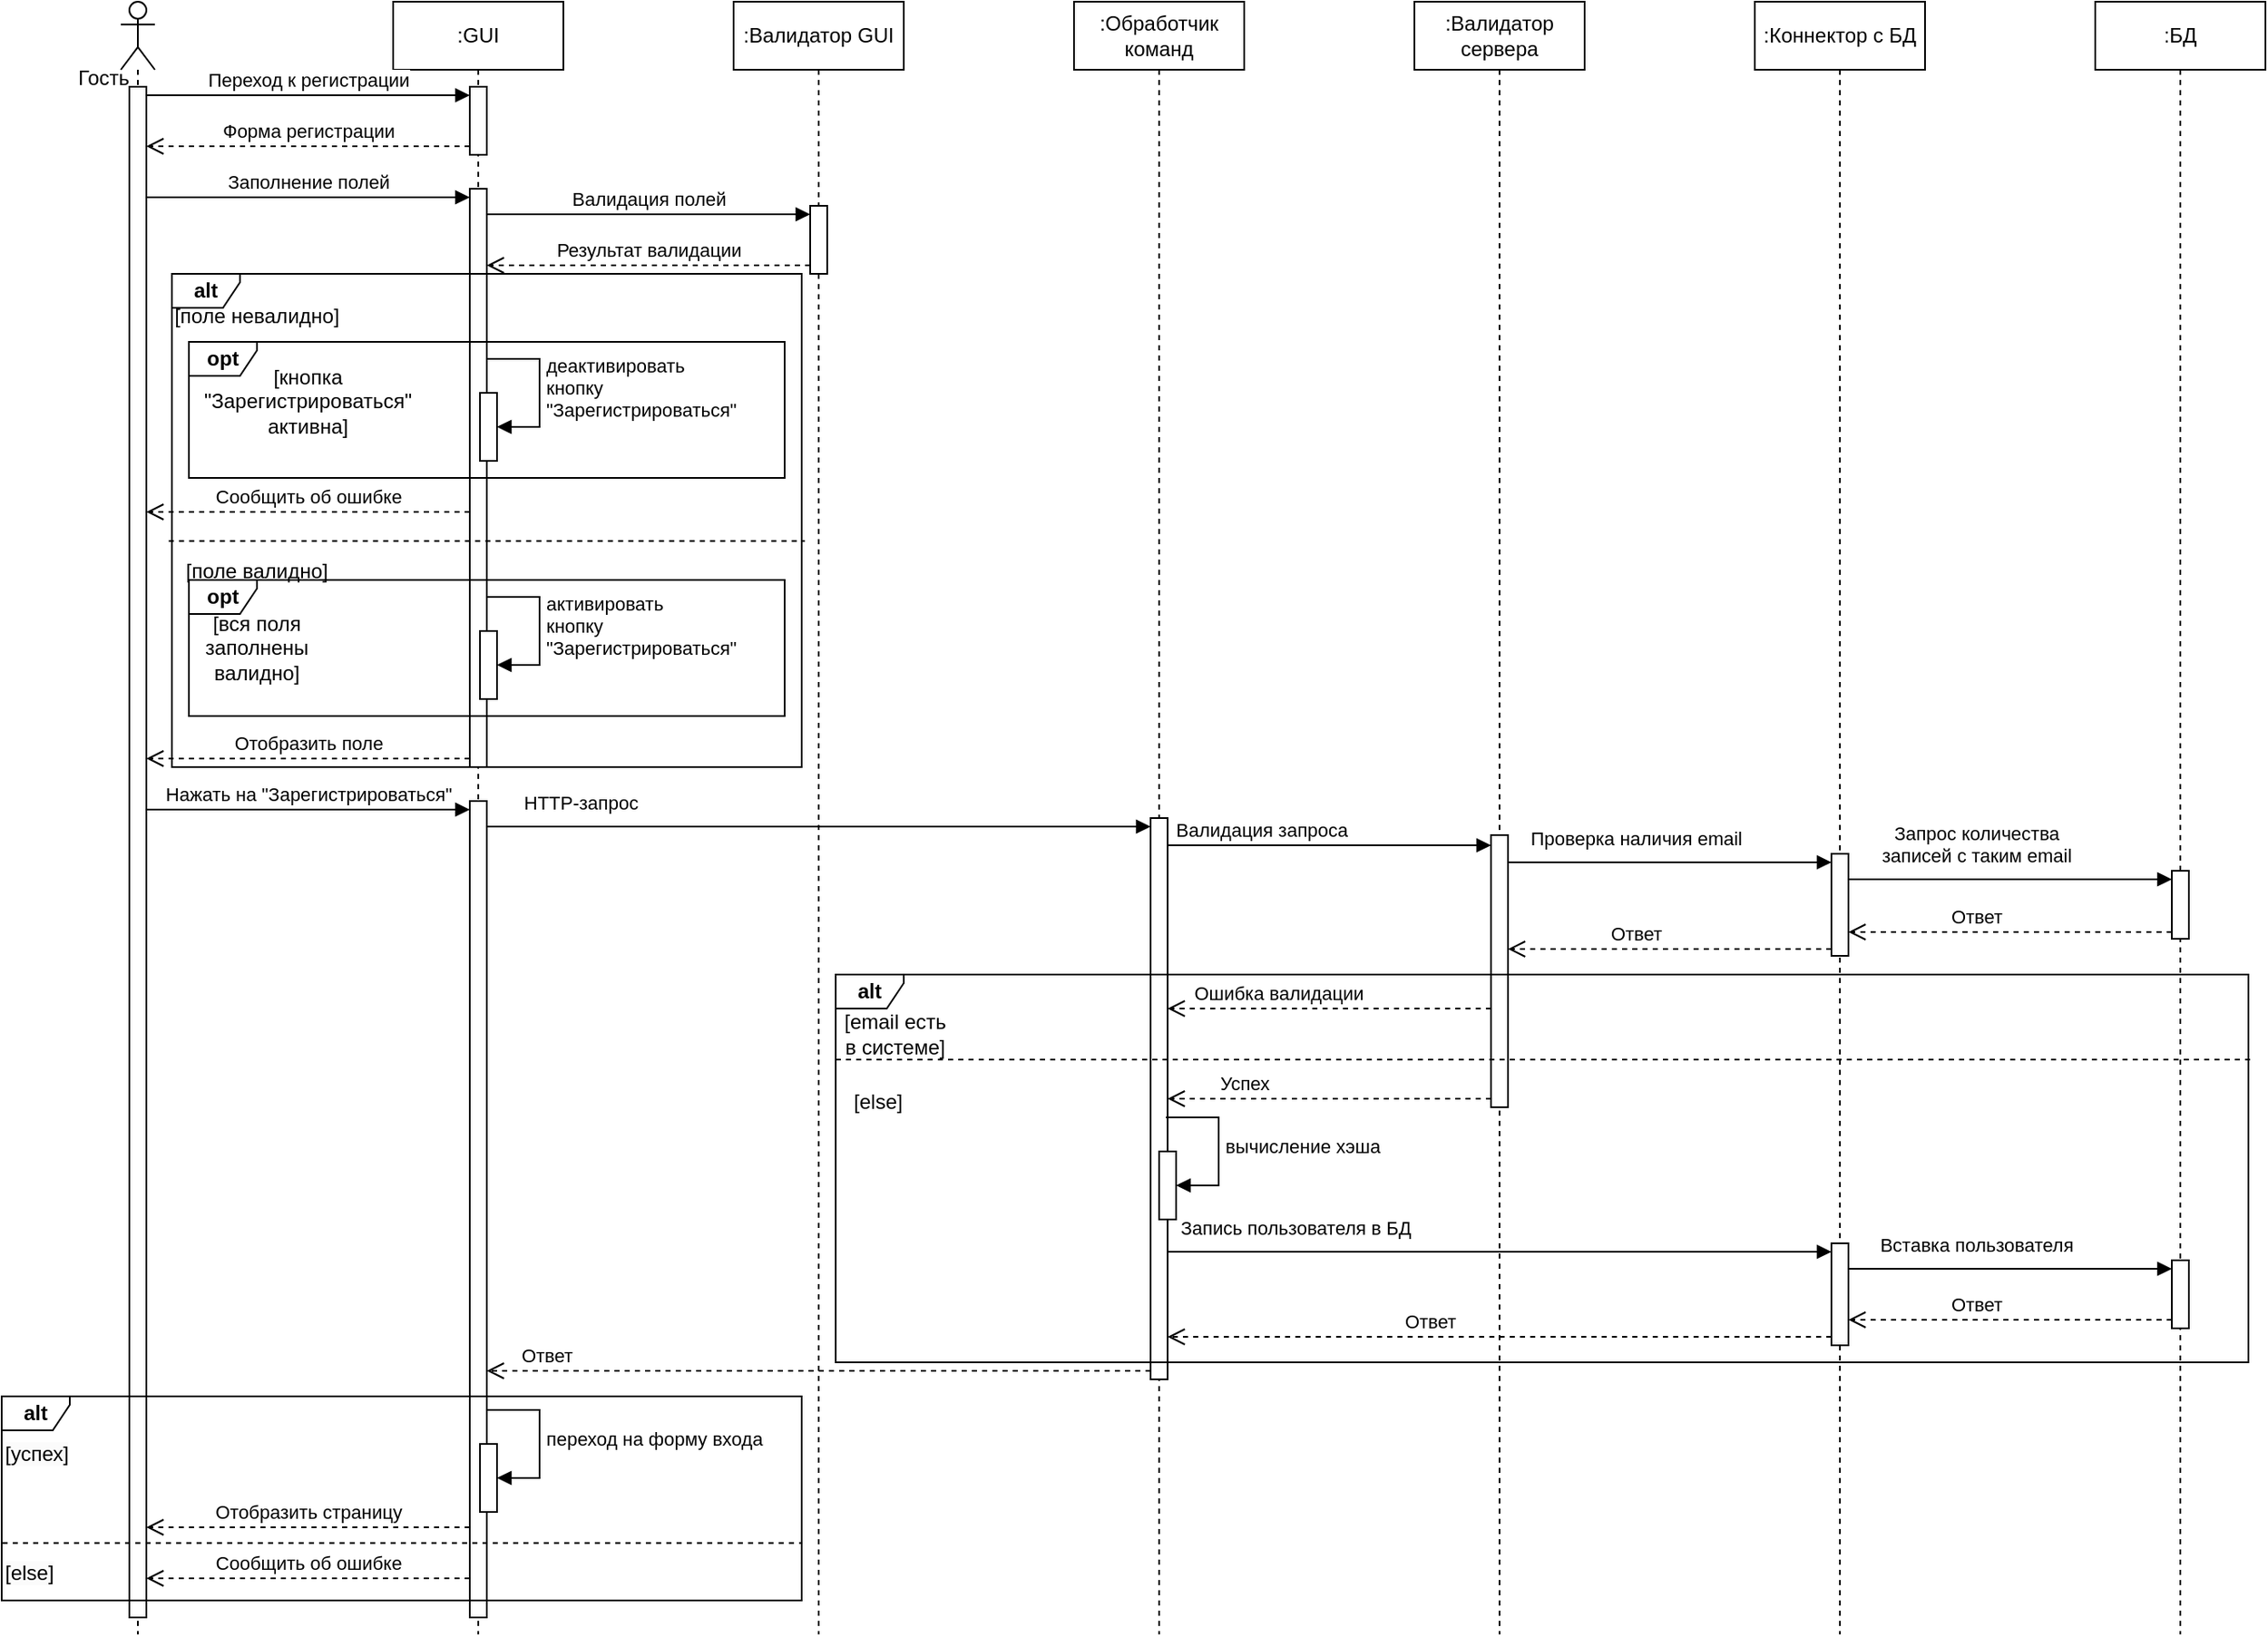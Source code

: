 <mxfile version="23.1.5" type="device">
  <diagram name="Страница — 1" id="EQ2OE8ALPf1RlmZPFgjo">
    <mxGraphModel dx="842" dy="568" grid="1" gridSize="10" guides="1" tooltips="1" connect="1" arrows="1" fold="1" page="1" pageScale="1" pageWidth="827" pageHeight="1169" math="0" shadow="0">
      <root>
        <mxCell id="0" />
        <mxCell id="1" parent="0" />
        <mxCell id="38HP3IzOZBY9DrxJzYLU-1" value="" style="shape=umlLifeline;perimeter=lifelinePerimeter;whiteSpace=wrap;html=1;container=1;dropTarget=0;collapsible=0;recursiveResize=0;outlineConnect=0;portConstraint=eastwest;newEdgeStyle={&quot;curved&quot;:0,&quot;rounded&quot;:0};participant=umlActor;" parent="1" vertex="1">
          <mxGeometry x="70" y="80" width="20" height="960" as="geometry" />
        </mxCell>
        <mxCell id="38HP3IzOZBY9DrxJzYLU-4" value="" style="html=1;points=[[0,0,0,0,5],[0,1,0,0,-5],[1,0,0,0,5],[1,1,0,0,-5]];perimeter=orthogonalPerimeter;outlineConnect=0;targetShapes=umlLifeline;portConstraint=eastwest;newEdgeStyle={&quot;curved&quot;:0,&quot;rounded&quot;:0};" parent="38HP3IzOZBY9DrxJzYLU-1" vertex="1">
          <mxGeometry x="5" y="50" width="10" height="900" as="geometry" />
        </mxCell>
        <mxCell id="38HP3IzOZBY9DrxJzYLU-2" value="Гость" style="text;html=1;align=center;verticalAlign=middle;whiteSpace=wrap;rounded=0;" parent="1" vertex="1">
          <mxGeometry x="30" y="110" width="60" height="30" as="geometry" />
        </mxCell>
        <mxCell id="38HP3IzOZBY9DrxJzYLU-3" value=":GUI" style="shape=umlLifeline;perimeter=lifelinePerimeter;whiteSpace=wrap;html=1;container=1;dropTarget=0;collapsible=0;recursiveResize=0;outlineConnect=0;portConstraint=eastwest;newEdgeStyle={&quot;curved&quot;:0,&quot;rounded&quot;:0};" parent="1" vertex="1">
          <mxGeometry x="230" y="80" width="100" height="960" as="geometry" />
        </mxCell>
        <mxCell id="38HP3IzOZBY9DrxJzYLU-5" value="" style="html=1;points=[[0,0,0,0,5],[0,1,0,0,-5],[1,0,0,0,5],[1,1,0,0,-5]];perimeter=orthogonalPerimeter;outlineConnect=0;targetShapes=umlLifeline;portConstraint=eastwest;newEdgeStyle={&quot;curved&quot;:0,&quot;rounded&quot;:0};" parent="38HP3IzOZBY9DrxJzYLU-3" vertex="1">
          <mxGeometry x="45" y="50" width="10" height="40" as="geometry" />
        </mxCell>
        <mxCell id="38HP3IzOZBY9DrxJzYLU-16" value="" style="html=1;points=[[0,0,0,0,5],[0,1,0,0,-5],[1,0,0,0,5],[1,1,0,0,-5]];perimeter=orthogonalPerimeter;outlineConnect=0;targetShapes=umlLifeline;portConstraint=eastwest;newEdgeStyle={&quot;curved&quot;:0,&quot;rounded&quot;:0};" parent="38HP3IzOZBY9DrxJzYLU-3" vertex="1">
          <mxGeometry x="45" y="110" width="10" height="340" as="geometry" />
        </mxCell>
        <mxCell id="38HP3IzOZBY9DrxJzYLU-28" value="" style="html=1;points=[[0,0,0,0,5],[0,1,0,0,-5],[1,0,0,0,5],[1,1,0,0,-5]];perimeter=orthogonalPerimeter;outlineConnect=0;targetShapes=umlLifeline;portConstraint=eastwest;newEdgeStyle={&quot;curved&quot;:0,&quot;rounded&quot;:0};" parent="38HP3IzOZBY9DrxJzYLU-3" vertex="1">
          <mxGeometry x="51" y="230" width="10" height="40" as="geometry" />
        </mxCell>
        <mxCell id="38HP3IzOZBY9DrxJzYLU-29" value="деактивировать&lt;br&gt;кнопку&lt;br&gt;&quot;Зарегистрироваться&quot;" style="html=1;align=left;spacingLeft=2;endArrow=block;rounded=0;edgeStyle=orthogonalEdgeStyle;curved=0;rounded=0;" parent="38HP3IzOZBY9DrxJzYLU-3" source="38HP3IzOZBY9DrxJzYLU-16" target="38HP3IzOZBY9DrxJzYLU-28" edge="1">
          <mxGeometry relative="1" as="geometry">
            <mxPoint x="56" y="210" as="sourcePoint" />
            <Array as="points">
              <mxPoint x="86" y="210" />
              <mxPoint x="86" y="250" />
            </Array>
          </mxGeometry>
        </mxCell>
        <mxCell id="38HP3IzOZBY9DrxJzYLU-38" value="" style="html=1;points=[[0,0,0,0,5],[0,1,0,0,-5],[1,0,0,0,5],[1,1,0,0,-5]];perimeter=orthogonalPerimeter;outlineConnect=0;targetShapes=umlLifeline;portConstraint=eastwest;newEdgeStyle={&quot;curved&quot;:0,&quot;rounded&quot;:0};" parent="38HP3IzOZBY9DrxJzYLU-3" vertex="1">
          <mxGeometry x="45" y="470" width="10" height="480" as="geometry" />
        </mxCell>
        <mxCell id="38HP3IzOZBY9DrxJzYLU-9" value="Переход к регистрации" style="html=1;verticalAlign=bottom;endArrow=block;curved=0;rounded=0;entryX=0;entryY=0;entryDx=0;entryDy=5;entryPerimeter=0;" parent="1" source="38HP3IzOZBY9DrxJzYLU-4" target="38HP3IzOZBY9DrxJzYLU-5" edge="1">
          <mxGeometry relative="1" as="geometry">
            <mxPoint x="340" y="295" as="sourcePoint" />
            <mxPoint x="410" y="295" as="targetPoint" />
          </mxGeometry>
        </mxCell>
        <mxCell id="38HP3IzOZBY9DrxJzYLU-10" value=":Валидатор GUI" style="shape=umlLifeline;perimeter=lifelinePerimeter;whiteSpace=wrap;html=1;container=1;dropTarget=0;collapsible=0;recursiveResize=0;outlineConnect=0;portConstraint=eastwest;newEdgeStyle={&quot;curved&quot;:0,&quot;rounded&quot;:0};" parent="1" vertex="1">
          <mxGeometry x="430" y="80" width="100" height="960" as="geometry" />
        </mxCell>
        <mxCell id="38HP3IzOZBY9DrxJzYLU-20" value="" style="html=1;points=[[0,0,0,0,5],[0,1,0,0,-5],[1,0,0,0,5],[1,1,0,0,-5]];perimeter=orthogonalPerimeter;outlineConnect=0;targetShapes=umlLifeline;portConstraint=eastwest;newEdgeStyle={&quot;curved&quot;:0,&quot;rounded&quot;:0};" parent="38HP3IzOZBY9DrxJzYLU-10" vertex="1">
          <mxGeometry x="45" y="120" width="10" height="40" as="geometry" />
        </mxCell>
        <mxCell id="38HP3IzOZBY9DrxJzYLU-15" value="Форма регистрации" style="html=1;verticalAlign=bottom;endArrow=open;dashed=1;endSize=8;curved=0;rounded=0;exitX=0;exitY=1;exitDx=0;exitDy=-5;exitPerimeter=0;" parent="1" source="38HP3IzOZBY9DrxJzYLU-5" target="38HP3IzOZBY9DrxJzYLU-4" edge="1">
          <mxGeometry relative="1" as="geometry">
            <mxPoint x="100" y="170" as="targetPoint" />
            <mxPoint x="170" y="170" as="sourcePoint" />
          </mxGeometry>
        </mxCell>
        <mxCell id="38HP3IzOZBY9DrxJzYLU-17" value="Заполнение полей" style="html=1;verticalAlign=bottom;endArrow=block;curved=0;rounded=0;entryX=0;entryY=0;entryDx=0;entryDy=5;entryPerimeter=0;" parent="1" source="38HP3IzOZBY9DrxJzYLU-4" target="38HP3IzOZBY9DrxJzYLU-16" edge="1">
          <mxGeometry relative="1" as="geometry">
            <mxPoint x="95" y="145" as="sourcePoint" />
            <mxPoint x="245" y="145" as="targetPoint" />
          </mxGeometry>
        </mxCell>
        <mxCell id="38HP3IzOZBY9DrxJzYLU-21" value="Валидация полей" style="html=1;verticalAlign=bottom;endArrow=block;curved=0;rounded=0;entryX=0;entryY=0;entryDx=0;entryDy=5;entryPerimeter=0;" parent="1" source="38HP3IzOZBY9DrxJzYLU-16" target="38HP3IzOZBY9DrxJzYLU-20" edge="1">
          <mxGeometry relative="1" as="geometry">
            <mxPoint x="245" y="205" as="sourcePoint" />
            <mxPoint x="570" y="365" as="targetPoint" />
          </mxGeometry>
        </mxCell>
        <mxCell id="38HP3IzOZBY9DrxJzYLU-22" value="Результат валидации" style="html=1;verticalAlign=bottom;endArrow=open;dashed=1;endSize=8;curved=0;rounded=0;exitX=0;exitY=1;exitDx=0;exitDy=-5;exitPerimeter=0;" parent="1" source="38HP3IzOZBY9DrxJzYLU-20" target="38HP3IzOZBY9DrxJzYLU-16" edge="1">
          <mxGeometry relative="1" as="geometry">
            <mxPoint x="245" y="235" as="targetPoint" />
            <mxPoint x="330" y="240" as="sourcePoint" />
          </mxGeometry>
        </mxCell>
        <mxCell id="38HP3IzOZBY9DrxJzYLU-23" value="&lt;b&gt;alt&lt;/b&gt;" style="shape=umlFrame;whiteSpace=wrap;html=1;pointerEvents=0;width=40;height=20;" parent="1" vertex="1">
          <mxGeometry x="100" y="240" width="370" height="290" as="geometry" />
        </mxCell>
        <mxCell id="38HP3IzOZBY9DrxJzYLU-24" value="[поле невалидно]" style="text;html=1;align=center;verticalAlign=middle;whiteSpace=wrap;rounded=0;" parent="1" vertex="1">
          <mxGeometry x="100" y="250" width="100" height="30" as="geometry" />
        </mxCell>
        <mxCell id="38HP3IzOZBY9DrxJzYLU-26" value="&lt;b&gt;opt&lt;/b&gt;" style="shape=umlFrame;whiteSpace=wrap;html=1;pointerEvents=0;width=40;height=20;" parent="1" vertex="1">
          <mxGeometry x="110" y="280" width="350" height="80" as="geometry" />
        </mxCell>
        <mxCell id="38HP3IzOZBY9DrxJzYLU-27" value="[кнопка &quot;Зарегистрироваться&quot;&lt;br style=&quot;border-color: var(--border-color);&quot;&gt;активна]" style="text;html=1;align=center;verticalAlign=middle;whiteSpace=wrap;rounded=0;" parent="1" vertex="1">
          <mxGeometry x="130" y="300" width="100" height="30" as="geometry" />
        </mxCell>
        <mxCell id="38HP3IzOZBY9DrxJzYLU-30" value="Сообщить об ошибке" style="html=1;verticalAlign=bottom;endArrow=open;dashed=1;endSize=8;curved=0;rounded=0;exitX=0;exitY=1;exitDx=0;exitDy=-5;exitPerimeter=0;" parent="1" edge="1">
          <mxGeometry relative="1" as="geometry">
            <mxPoint x="85" y="380" as="targetPoint" />
            <mxPoint x="275" y="380" as="sourcePoint" />
          </mxGeometry>
        </mxCell>
        <mxCell id="38HP3IzOZBY9DrxJzYLU-31" value="" style="endArrow=none;dashed=1;html=1;rounded=0;exitX=-0.005;exitY=0.542;exitDx=0;exitDy=0;exitPerimeter=0;entryX=1.005;entryY=0.542;entryDx=0;entryDy=0;entryPerimeter=0;" parent="1" source="38HP3IzOZBY9DrxJzYLU-23" target="38HP3IzOZBY9DrxJzYLU-23" edge="1">
          <mxGeometry width="50" height="50" relative="1" as="geometry">
            <mxPoint x="420" y="330" as="sourcePoint" />
            <mxPoint x="470" y="280" as="targetPoint" />
          </mxGeometry>
        </mxCell>
        <mxCell id="38HP3IzOZBY9DrxJzYLU-32" value="[поле валидно]" style="text;html=1;align=center;verticalAlign=middle;whiteSpace=wrap;rounded=0;" parent="1" vertex="1">
          <mxGeometry x="100" y="400" width="100" height="30" as="geometry" />
        </mxCell>
        <mxCell id="38HP3IzOZBY9DrxJzYLU-33" value="" style="html=1;points=[[0,0,0,0,5],[0,1,0,0,-5],[1,0,0,0,5],[1,1,0,0,-5]];perimeter=orthogonalPerimeter;outlineConnect=0;targetShapes=umlLifeline;portConstraint=eastwest;newEdgeStyle={&quot;curved&quot;:0,&quot;rounded&quot;:0};" parent="1" vertex="1">
          <mxGeometry x="281" y="450" width="10" height="40" as="geometry" />
        </mxCell>
        <mxCell id="38HP3IzOZBY9DrxJzYLU-34" value="активировать&lt;br&gt;кнопку&lt;br&gt;&quot;Зарегистрироваться&quot;" style="html=1;align=left;spacingLeft=2;endArrow=block;rounded=0;edgeStyle=orthogonalEdgeStyle;curved=0;rounded=0;" parent="1" target="38HP3IzOZBY9DrxJzYLU-33" edge="1">
          <mxGeometry relative="1" as="geometry">
            <mxPoint x="285" y="430" as="sourcePoint" />
            <Array as="points">
              <mxPoint x="316" y="430" />
              <mxPoint x="316" y="470" />
            </Array>
          </mxGeometry>
        </mxCell>
        <mxCell id="38HP3IzOZBY9DrxJzYLU-35" value="&lt;b&gt;opt&lt;/b&gt;" style="shape=umlFrame;whiteSpace=wrap;html=1;pointerEvents=0;width=40;height=20;" parent="1" vertex="1">
          <mxGeometry x="110" y="420" width="350" height="80" as="geometry" />
        </mxCell>
        <mxCell id="38HP3IzOZBY9DrxJzYLU-36" value="[вся поля заполнены валидно]" style="text;html=1;align=center;verticalAlign=middle;whiteSpace=wrap;rounded=0;" parent="1" vertex="1">
          <mxGeometry x="100" y="445" width="100" height="30" as="geometry" />
        </mxCell>
        <mxCell id="38HP3IzOZBY9DrxJzYLU-37" value="Отобразить поле" style="html=1;verticalAlign=bottom;endArrow=open;dashed=1;endSize=8;curved=0;rounded=0;exitX=0;exitY=1;exitDx=0;exitDy=-5;exitPerimeter=0;" parent="1" source="38HP3IzOZBY9DrxJzYLU-16" target="38HP3IzOZBY9DrxJzYLU-4" edge="1">
          <mxGeometry relative="1" as="geometry">
            <mxPoint x="85" y="520" as="targetPoint" />
            <mxPoint x="275" y="520" as="sourcePoint" />
          </mxGeometry>
        </mxCell>
        <mxCell id="38HP3IzOZBY9DrxJzYLU-39" value="Нажать на &quot;Зарегистрироваться&quot;" style="html=1;verticalAlign=bottom;endArrow=block;curved=0;rounded=0;entryX=0;entryY=0;entryDx=0;entryDy=5;entryPerimeter=0;" parent="1" source="38HP3IzOZBY9DrxJzYLU-4" target="38HP3IzOZBY9DrxJzYLU-38" edge="1">
          <mxGeometry relative="1" as="geometry">
            <mxPoint x="85" y="565" as="sourcePoint" />
            <mxPoint x="410" y="725" as="targetPoint" />
          </mxGeometry>
        </mxCell>
        <mxCell id="38HP3IzOZBY9DrxJzYLU-41" value=":Обработчик команд" style="shape=umlLifeline;perimeter=lifelinePerimeter;whiteSpace=wrap;html=1;container=1;dropTarget=0;collapsible=0;recursiveResize=0;outlineConnect=0;portConstraint=eastwest;newEdgeStyle={&quot;curved&quot;:0,&quot;rounded&quot;:0};" parent="1" vertex="1">
          <mxGeometry x="630" y="80" width="100" height="960" as="geometry" />
        </mxCell>
        <mxCell id="38HP3IzOZBY9DrxJzYLU-42" value="" style="html=1;points=[[0,0,0,0,5],[0,1,0,0,-5],[1,0,0,0,5],[1,1,0,0,-5]];perimeter=orthogonalPerimeter;outlineConnect=0;targetShapes=umlLifeline;portConstraint=eastwest;newEdgeStyle={&quot;curved&quot;:0,&quot;rounded&quot;:0};" parent="38HP3IzOZBY9DrxJzYLU-41" vertex="1">
          <mxGeometry x="45" y="480" width="10" height="330" as="geometry" />
        </mxCell>
        <mxCell id="38HP3IzOZBY9DrxJzYLU-43" value="HTTP-запрос" style="html=1;verticalAlign=bottom;endArrow=block;curved=0;rounded=0;entryX=0;entryY=0;entryDx=0;entryDy=5;entryPerimeter=0;" parent="1" source="38HP3IzOZBY9DrxJzYLU-38" target="38HP3IzOZBY9DrxJzYLU-42" edge="1">
          <mxGeometry x="-0.718" y="5" relative="1" as="geometry">
            <mxPoint x="370" y="584" as="sourcePoint" />
            <mxPoint x="560" y="584" as="targetPoint" />
            <mxPoint as="offset" />
          </mxGeometry>
        </mxCell>
        <mxCell id="38HP3IzOZBY9DrxJzYLU-44" value=":Валидатор сервера" style="shape=umlLifeline;perimeter=lifelinePerimeter;whiteSpace=wrap;html=1;container=1;dropTarget=0;collapsible=0;recursiveResize=0;outlineConnect=0;portConstraint=eastwest;newEdgeStyle={&quot;curved&quot;:0,&quot;rounded&quot;:0};" parent="1" vertex="1">
          <mxGeometry x="830" y="80" width="100" height="960" as="geometry" />
        </mxCell>
        <mxCell id="38HP3IzOZBY9DrxJzYLU-45" value="" style="html=1;points=[[0,0,0,0,5],[0,1,0,0,-5],[1,0,0,0,5],[1,1,0,0,-5]];perimeter=orthogonalPerimeter;outlineConnect=0;targetShapes=umlLifeline;portConstraint=eastwest;newEdgeStyle={&quot;curved&quot;:0,&quot;rounded&quot;:0};" parent="38HP3IzOZBY9DrxJzYLU-44" vertex="1">
          <mxGeometry x="45" y="490" width="10" height="160" as="geometry" />
        </mxCell>
        <mxCell id="38HP3IzOZBY9DrxJzYLU-46" value="Валидация запроса" style="html=1;verticalAlign=bottom;endArrow=block;curved=0;rounded=0;entryX=0;entryY=0;entryDx=0;entryDy=5;entryPerimeter=0;" parent="1" edge="1">
          <mxGeometry x="-0.421" relative="1" as="geometry">
            <mxPoint x="685" y="576" as="sourcePoint" />
            <mxPoint x="875" y="576" as="targetPoint" />
            <mxPoint as="offset" />
          </mxGeometry>
        </mxCell>
        <mxCell id="38HP3IzOZBY9DrxJzYLU-47" value=":Коннектор с БД" style="shape=umlLifeline;perimeter=lifelinePerimeter;whiteSpace=wrap;html=1;container=1;dropTarget=0;collapsible=0;recursiveResize=0;outlineConnect=0;portConstraint=eastwest;newEdgeStyle={&quot;curved&quot;:0,&quot;rounded&quot;:0};" parent="1" vertex="1">
          <mxGeometry x="1030" y="80" width="100" height="960" as="geometry" />
        </mxCell>
        <mxCell id="38HP3IzOZBY9DrxJzYLU-48" value="" style="html=1;points=[[0,0,0,0,5],[0,1,0,0,-5],[1,0,0,0,5],[1,1,0,0,-5]];perimeter=orthogonalPerimeter;outlineConnect=0;targetShapes=umlLifeline;portConstraint=eastwest;newEdgeStyle={&quot;curved&quot;:0,&quot;rounded&quot;:0};" parent="38HP3IzOZBY9DrxJzYLU-47" vertex="1">
          <mxGeometry x="45" y="501" width="10" height="60" as="geometry" />
        </mxCell>
        <mxCell id="38HP3IzOZBY9DrxJzYLU-49" value=":БД" style="shape=umlLifeline;perimeter=lifelinePerimeter;whiteSpace=wrap;html=1;container=1;dropTarget=0;collapsible=0;recursiveResize=0;outlineConnect=0;portConstraint=eastwest;newEdgeStyle={&quot;curved&quot;:0,&quot;rounded&quot;:0};" parent="1" vertex="1">
          <mxGeometry x="1230" y="80" width="100" height="960" as="geometry" />
        </mxCell>
        <mxCell id="38HP3IzOZBY9DrxJzYLU-58" value="" style="html=1;points=[[0,0,0,0,5],[0,1,0,0,-5],[1,0,0,0,5],[1,1,0,0,-5]];perimeter=orthogonalPerimeter;outlineConnect=0;targetShapes=umlLifeline;portConstraint=eastwest;newEdgeStyle={&quot;curved&quot;:0,&quot;rounded&quot;:0};" parent="38HP3IzOZBY9DrxJzYLU-49" vertex="1">
          <mxGeometry x="45" y="511" width="10" height="40" as="geometry" />
        </mxCell>
        <mxCell id="38HP3IzOZBY9DrxJzYLU-69" value="" style="html=1;points=[[0,0,0,0,5],[0,1,0,0,-5],[1,0,0,0,5],[1,1,0,0,-5]];perimeter=orthogonalPerimeter;outlineConnect=0;targetShapes=umlLifeline;portConstraint=eastwest;newEdgeStyle={&quot;curved&quot;:0,&quot;rounded&quot;:0};" parent="38HP3IzOZBY9DrxJzYLU-49" vertex="1">
          <mxGeometry x="-155" y="730" width="10" height="60" as="geometry" />
        </mxCell>
        <mxCell id="38HP3IzOZBY9DrxJzYLU-70" value="" style="html=1;points=[[0,0,0,0,5],[0,1,0,0,-5],[1,0,0,0,5],[1,1,0,0,-5]];perimeter=orthogonalPerimeter;outlineConnect=0;targetShapes=umlLifeline;portConstraint=eastwest;newEdgeStyle={&quot;curved&quot;:0,&quot;rounded&quot;:0};" parent="38HP3IzOZBY9DrxJzYLU-49" vertex="1">
          <mxGeometry x="45" y="740" width="10" height="40" as="geometry" />
        </mxCell>
        <mxCell id="38HP3IzOZBY9DrxJzYLU-72" value="Вставка пользователя" style="html=1;verticalAlign=bottom;endArrow=block;curved=0;rounded=0;entryX=0;entryY=0;entryDx=0;entryDy=5;entryPerimeter=0;" parent="38HP3IzOZBY9DrxJzYLU-49" source="38HP3IzOZBY9DrxJzYLU-69" target="38HP3IzOZBY9DrxJzYLU-70" edge="1">
          <mxGeometry x="-0.21" y="5" relative="1" as="geometry">
            <mxPoint x="-335" y="745" as="sourcePoint" />
            <mxPoint x="-145" y="745" as="targetPoint" />
            <mxPoint as="offset" />
          </mxGeometry>
        </mxCell>
        <mxCell id="38HP3IzOZBY9DrxJzYLU-73" value="Ответ" style="html=1;verticalAlign=bottom;endArrow=open;dashed=1;endSize=8;curved=0;rounded=0;exitX=0;exitY=1;exitDx=0;exitDy=-5;exitPerimeter=0;" parent="38HP3IzOZBY9DrxJzYLU-49" source="38HP3IzOZBY9DrxJzYLU-70" target="38HP3IzOZBY9DrxJzYLU-69" edge="1">
          <mxGeometry x="0.21" relative="1" as="geometry">
            <mxPoint x="-1135" y="325" as="targetPoint" />
            <mxPoint x="-945" y="325" as="sourcePoint" />
            <mxPoint as="offset" />
          </mxGeometry>
        </mxCell>
        <mxCell id="38HP3IzOZBY9DrxJzYLU-51" value="Проверка наличия email" style="html=1;verticalAlign=bottom;endArrow=block;curved=0;rounded=0;entryX=0;entryY=0;entryDx=0;entryDy=5;entryPerimeter=0;" parent="1" target="38HP3IzOZBY9DrxJzYLU-48" edge="1">
          <mxGeometry x="-0.21" y="5" relative="1" as="geometry">
            <mxPoint x="885" y="586" as="sourcePoint" />
            <mxPoint x="885" y="586" as="targetPoint" />
            <mxPoint as="offset" />
          </mxGeometry>
        </mxCell>
        <mxCell id="38HP3IzOZBY9DrxJzYLU-59" value="Запрос количества&lt;br&gt;записей с таким email" style="html=1;verticalAlign=bottom;endArrow=block;curved=0;rounded=0;entryX=0;entryY=0;entryDx=0;entryDy=5;entryPerimeter=0;" parent="1" source="38HP3IzOZBY9DrxJzYLU-48" target="38HP3IzOZBY9DrxJzYLU-58" edge="1">
          <mxGeometry x="-0.21" y="5" relative="1" as="geometry">
            <mxPoint x="895" y="596" as="sourcePoint" />
            <mxPoint x="1085" y="596" as="targetPoint" />
            <mxPoint as="offset" />
          </mxGeometry>
        </mxCell>
        <mxCell id="38HP3IzOZBY9DrxJzYLU-60" value="Ответ" style="html=1;verticalAlign=bottom;endArrow=open;dashed=1;endSize=8;curved=0;rounded=0;exitX=0;exitY=1;exitDx=0;exitDy=-5;exitPerimeter=0;" parent="1" edge="1">
          <mxGeometry x="0.21" relative="1" as="geometry">
            <mxPoint x="1085" y="627" as="targetPoint" />
            <mxPoint x="1275" y="627" as="sourcePoint" />
            <mxPoint as="offset" />
          </mxGeometry>
        </mxCell>
        <mxCell id="38HP3IzOZBY9DrxJzYLU-61" value="Ответ" style="html=1;verticalAlign=bottom;endArrow=open;dashed=1;endSize=8;curved=0;rounded=0;exitX=0;exitY=1;exitDx=0;exitDy=-5;exitPerimeter=0;" parent="1" edge="1">
          <mxGeometry x="0.21" relative="1" as="geometry">
            <mxPoint x="885" y="637" as="targetPoint" />
            <mxPoint x="1075" y="637" as="sourcePoint" />
            <mxPoint as="offset" />
          </mxGeometry>
        </mxCell>
        <mxCell id="38HP3IzOZBY9DrxJzYLU-62" value="&lt;b&gt;alt&lt;/b&gt;" style="shape=umlFrame;whiteSpace=wrap;html=1;pointerEvents=0;width=40;height=20;" parent="1" vertex="1">
          <mxGeometry x="490" y="652" width="830" height="228" as="geometry" />
        </mxCell>
        <mxCell id="38HP3IzOZBY9DrxJzYLU-63" value="[email есть в системе]" style="text;html=1;align=center;verticalAlign=middle;whiteSpace=wrap;rounded=0;" parent="1" vertex="1">
          <mxGeometry x="490" y="672" width="70" height="30" as="geometry" />
        </mxCell>
        <mxCell id="38HP3IzOZBY9DrxJzYLU-64" value="Ошибка валидации" style="html=1;verticalAlign=bottom;endArrow=open;dashed=1;endSize=8;curved=0;rounded=0;" parent="1" edge="1">
          <mxGeometry x="0.316" relative="1" as="geometry">
            <mxPoint x="685" y="672" as="targetPoint" />
            <mxPoint x="875" y="672" as="sourcePoint" />
            <mxPoint as="offset" />
          </mxGeometry>
        </mxCell>
        <mxCell id="38HP3IzOZBY9DrxJzYLU-66" value="" style="endArrow=none;dashed=1;html=1;rounded=0;exitX=0;exitY=0.285;exitDx=0;exitDy=0;exitPerimeter=0;entryX=1.003;entryY=0.285;entryDx=0;entryDy=0;entryPerimeter=0;" parent="1" edge="1">
          <mxGeometry width="50" height="50" relative="1" as="geometry">
            <mxPoint x="490" y="702" as="sourcePoint" />
            <mxPoint x="1322.49" y="702" as="targetPoint" />
          </mxGeometry>
        </mxCell>
        <mxCell id="38HP3IzOZBY9DrxJzYLU-67" value="[else]" style="text;html=1;align=center;verticalAlign=middle;whiteSpace=wrap;rounded=0;" parent="1" vertex="1">
          <mxGeometry x="490" y="712" width="50" height="30" as="geometry" />
        </mxCell>
        <mxCell id="38HP3IzOZBY9DrxJzYLU-68" value="Успех" style="html=1;verticalAlign=bottom;endArrow=open;dashed=1;endSize=8;curved=0;rounded=0;exitX=0;exitY=1;exitDx=0;exitDy=-5;exitPerimeter=0;" parent="1" edge="1" target="38HP3IzOZBY9DrxJzYLU-42" source="38HP3IzOZBY9DrxJzYLU-45">
          <mxGeometry x="0.526" relative="1" as="geometry">
            <mxPoint x="685" y="747" as="targetPoint" />
            <mxPoint x="875" y="747" as="sourcePoint" />
            <mxPoint as="offset" />
          </mxGeometry>
        </mxCell>
        <mxCell id="38HP3IzOZBY9DrxJzYLU-71" value="Запись пользователя в БД" style="html=1;verticalAlign=bottom;endArrow=block;curved=0;rounded=0;entryX=0;entryY=0;entryDx=0;entryDy=5;entryPerimeter=0;" parent="1" target="38HP3IzOZBY9DrxJzYLU-69" edge="1">
          <mxGeometry x="-0.615" y="5" relative="1" as="geometry">
            <mxPoint x="685" y="815" as="sourcePoint" />
            <mxPoint x="885" y="815" as="targetPoint" />
            <mxPoint as="offset" />
          </mxGeometry>
        </mxCell>
        <mxCell id="38HP3IzOZBY9DrxJzYLU-74" value="Ответ" style="html=1;verticalAlign=bottom;endArrow=open;dashed=1;endSize=8;curved=0;rounded=0;exitX=0;exitY=1;exitDx=0;exitDy=-5;exitPerimeter=0;" parent="1" source="38HP3IzOZBY9DrxJzYLU-69" edge="1">
          <mxGeometry x="0.21" relative="1" as="geometry">
            <mxPoint x="685" y="865" as="targetPoint" />
            <mxPoint x="1070" y="865" as="sourcePoint" />
            <mxPoint as="offset" />
          </mxGeometry>
        </mxCell>
        <mxCell id="38HP3IzOZBY9DrxJzYLU-75" value="Ответ" style="html=1;verticalAlign=bottom;endArrow=open;dashed=1;endSize=8;curved=0;rounded=0;exitX=0;exitY=1;exitDx=0;exitDy=-5;exitPerimeter=0;" parent="1" source="38HP3IzOZBY9DrxJzYLU-42" target="38HP3IzOZBY9DrxJzYLU-38" edge="1">
          <mxGeometry x="0.821" relative="1" as="geometry">
            <mxPoint x="285" y="866" as="targetPoint" />
            <mxPoint x="675" y="866" as="sourcePoint" />
            <mxPoint as="offset" />
          </mxGeometry>
        </mxCell>
        <mxCell id="38HP3IzOZBY9DrxJzYLU-84" value="&lt;b&gt;alt&lt;/b&gt;" style="shape=umlFrame;whiteSpace=wrap;html=1;pointerEvents=0;width=40;height=20;" parent="1" vertex="1">
          <mxGeometry y="900" width="470" height="120" as="geometry" />
        </mxCell>
        <mxCell id="38HP3IzOZBY9DrxJzYLU-85" value="&lt;span style=&quot;color: rgb(0, 0, 0); font-family: Helvetica; font-size: 12px; font-style: normal; font-variant-ligatures: normal; font-variant-caps: normal; font-weight: 400; letter-spacing: normal; orphans: 2; text-align: center; text-indent: 0px; text-transform: none; widows: 2; word-spacing: 0px; -webkit-text-stroke-width: 0px; background-color: rgb(251, 251, 251); text-decoration-thickness: initial; text-decoration-style: initial; text-decoration-color: initial; float: none; display: inline !important;&quot;&gt;[успех]&lt;/span&gt;" style="text;whiteSpace=wrap;html=1;" parent="1" vertex="1">
          <mxGeometry y="920" width="40" height="30" as="geometry" />
        </mxCell>
        <mxCell id="38HP3IzOZBY9DrxJzYLU-86" value="" style="html=1;points=[[0,0,0,0,5],[0,1,0,0,-5],[1,0,0,0,5],[1,1,0,0,-5]];perimeter=orthogonalPerimeter;outlineConnect=0;targetShapes=umlLifeline;portConstraint=eastwest;newEdgeStyle={&quot;curved&quot;:0,&quot;rounded&quot;:0};" parent="1" vertex="1">
          <mxGeometry x="281" y="928" width="10" height="40" as="geometry" />
        </mxCell>
        <mxCell id="38HP3IzOZBY9DrxJzYLU-87" value="переход на форму входа" style="html=1;align=left;spacingLeft=2;endArrow=block;rounded=0;edgeStyle=orthogonalEdgeStyle;curved=0;rounded=0;" parent="1" target="38HP3IzOZBY9DrxJzYLU-86" edge="1">
          <mxGeometry relative="1" as="geometry">
            <mxPoint x="285" y="908" as="sourcePoint" />
            <Array as="points">
              <mxPoint x="316" y="908" />
              <mxPoint x="316" y="948" />
            </Array>
          </mxGeometry>
        </mxCell>
        <mxCell id="38HP3IzOZBY9DrxJzYLU-88" value="" style="endArrow=none;dashed=1;html=1;rounded=0;exitX=0.001;exitY=0.777;exitDx=0;exitDy=0;exitPerimeter=0;entryX=1;entryY=0.777;entryDx=0;entryDy=0;entryPerimeter=0;" parent="1" edge="1">
          <mxGeometry width="50" height="50" relative="1" as="geometry">
            <mxPoint x="0.47" y="986.24" as="sourcePoint" />
            <mxPoint x="470" y="986.24" as="targetPoint" />
          </mxGeometry>
        </mxCell>
        <mxCell id="38HP3IzOZBY9DrxJzYLU-89" value="Отобразить страницу" style="html=1;verticalAlign=bottom;endArrow=open;dashed=1;endSize=8;curved=0;rounded=0;" parent="1" edge="1">
          <mxGeometry relative="1" as="geometry">
            <mxPoint x="85" y="977" as="targetPoint" />
            <mxPoint x="275" y="977" as="sourcePoint" />
          </mxGeometry>
        </mxCell>
        <mxCell id="38HP3IzOZBY9DrxJzYLU-90" value="Сообщить об ошибке" style="html=1;verticalAlign=bottom;endArrow=open;dashed=1;endSize=8;curved=0;rounded=0;exitX=0;exitY=1;exitDx=0;exitDy=-5;exitPerimeter=0;" parent="1" edge="1">
          <mxGeometry relative="1" as="geometry">
            <mxPoint x="85" y="1007" as="targetPoint" />
            <mxPoint x="275" y="1007" as="sourcePoint" />
          </mxGeometry>
        </mxCell>
        <mxCell id="EJo-EXhbGYXTc_HGR9MS-1" value="&lt;span style=&quot;color: rgb(0, 0, 0); font-family: Helvetica; font-size: 12px; font-style: normal; font-variant-ligatures: normal; font-variant-caps: normal; font-weight: 400; letter-spacing: normal; orphans: 2; text-align: center; text-indent: 0px; text-transform: none; widows: 2; word-spacing: 0px; -webkit-text-stroke-width: 0px; background-color: rgb(251, 251, 251); text-decoration-thickness: initial; text-decoration-style: initial; text-decoration-color: initial; float: none; display: inline !important;&quot;&gt;[else]&lt;/span&gt;" style="text;whiteSpace=wrap;html=1;" vertex="1" parent="1">
          <mxGeometry y="990" width="40" height="30" as="geometry" />
        </mxCell>
        <mxCell id="EJo-EXhbGYXTc_HGR9MS-2" value="" style="html=1;points=[[0,0,0,0,5],[0,1,0,0,-5],[1,0,0,0,5],[1,1,0,0,-5]];perimeter=orthogonalPerimeter;outlineConnect=0;targetShapes=umlLifeline;portConstraint=eastwest;newEdgeStyle={&quot;curved&quot;:0,&quot;rounded&quot;:0};" vertex="1" parent="1">
          <mxGeometry x="680" y="756" width="10" height="40" as="geometry" />
        </mxCell>
        <mxCell id="EJo-EXhbGYXTc_HGR9MS-3" value="вычисление хэша" style="html=1;align=left;spacingLeft=2;endArrow=block;rounded=0;edgeStyle=orthogonalEdgeStyle;curved=0;rounded=0;" edge="1" parent="1" target="EJo-EXhbGYXTc_HGR9MS-2">
          <mxGeometry relative="1" as="geometry">
            <mxPoint x="684" y="736" as="sourcePoint" />
            <Array as="points">
              <mxPoint x="715" y="736" />
              <mxPoint x="715" y="776" />
            </Array>
          </mxGeometry>
        </mxCell>
      </root>
    </mxGraphModel>
  </diagram>
</mxfile>
